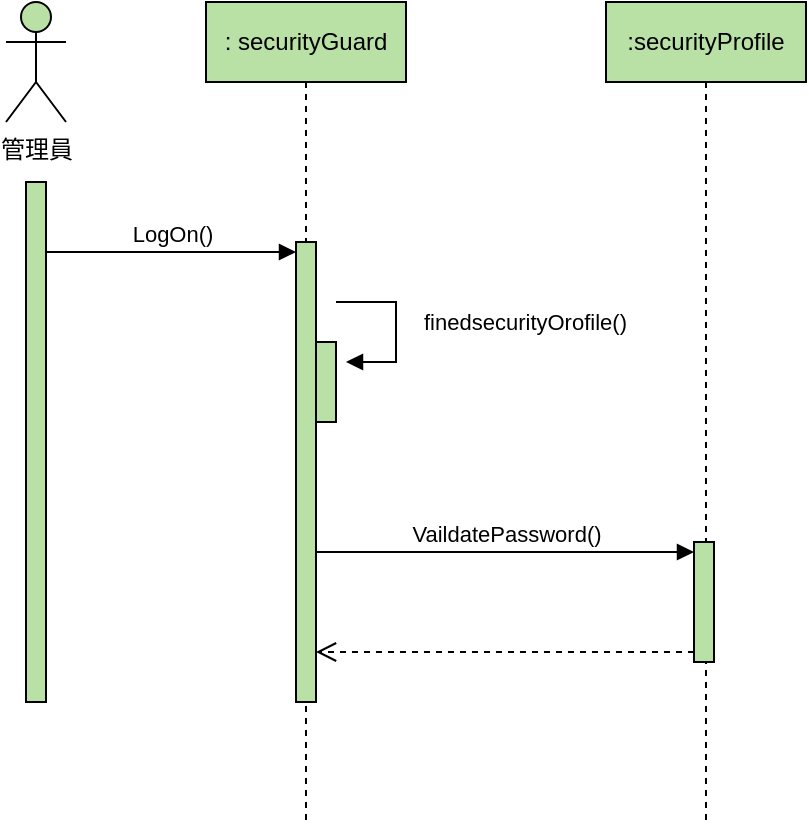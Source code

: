 <mxfile version="22.1.12" type="google">
  <diagram name="第 1 页" id="sSexBJjqgKbFehMI1U0E">
    <mxGraphModel grid="1" page="1" gridSize="10" guides="1" tooltips="1" connect="1" arrows="1" fold="1" pageScale="1" pageWidth="827" pageHeight="1169" math="0" shadow="0">
      <root>
        <mxCell id="0" />
        <mxCell id="1" parent="0" />
        <mxCell id="pqW5ugAj3KK3xt7_-Tf5-1" value="管理員" style="shape=umlActor;verticalLabelPosition=bottom;verticalAlign=top;html=1;outlineConnect=0;fillColor=#B9E0A5;" vertex="1" parent="1">
          <mxGeometry x="60" y="130" width="30" height="60" as="geometry" />
        </mxCell>
        <mxCell id="pqW5ugAj3KK3xt7_-Tf5-10" value="" style="html=1;points=[[0,0,0,0,5],[0,1,0,0,-5],[1,0,0,0,5],[1,1,0,0,-5]];perimeter=orthogonalPerimeter;outlineConnect=0;targetShapes=umlLifeline;portConstraint=eastwest;newEdgeStyle={&quot;curved&quot;:0,&quot;rounded&quot;:0};fillColor=#B9E0A5;" vertex="1" parent="1">
          <mxGeometry x="70" y="220" width="10" height="260" as="geometry" />
        </mxCell>
        <mxCell id="pqW5ugAj3KK3xt7_-Tf5-13" value=":securityProfile" style="shape=umlLifeline;perimeter=lifelinePerimeter;whiteSpace=wrap;html=1;container=1;dropTarget=0;collapsible=0;recursiveResize=0;outlineConnect=0;portConstraint=eastwest;newEdgeStyle={&quot;curved&quot;:0,&quot;rounded&quot;:0};fillColor=#B9E0A5;" vertex="1" parent="1">
          <mxGeometry x="360" y="130" width="100" height="410" as="geometry" />
        </mxCell>
        <mxCell id="pqW5ugAj3KK3xt7_-Tf5-20" value="" style="html=1;points=[[0,0,0,0,5],[0,1,0,0,-5],[1,0,0,0,5],[1,1,0,0,-5]];perimeter=orthogonalPerimeter;outlineConnect=0;targetShapes=umlLifeline;portConstraint=eastwest;newEdgeStyle={&quot;curved&quot;:0,&quot;rounded&quot;:0};fillColor=#B9E0A5;" vertex="1" parent="pqW5ugAj3KK3xt7_-Tf5-13">
          <mxGeometry x="44" y="270" width="10" height="60" as="geometry" />
        </mxCell>
        <mxCell id="pqW5ugAj3KK3xt7_-Tf5-11" value=": securityGuard" style="shape=umlLifeline;perimeter=lifelinePerimeter;whiteSpace=wrap;html=1;container=1;dropTarget=0;collapsible=0;recursiveResize=0;outlineConnect=0;portConstraint=eastwest;newEdgeStyle={&quot;curved&quot;:0,&quot;rounded&quot;:0};fillColor=#B9E0A5;" vertex="1" parent="1">
          <mxGeometry x="160" y="130" width="100" height="410" as="geometry" />
        </mxCell>
        <mxCell id="pqW5ugAj3KK3xt7_-Tf5-14" value="" style="html=1;points=[[0,0,0,0,5],[0,1,0,0,-5],[1,0,0,0,5],[1,1,0,0,-5]];perimeter=orthogonalPerimeter;outlineConnect=0;targetShapes=umlLifeline;portConstraint=eastwest;newEdgeStyle={&quot;curved&quot;:0,&quot;rounded&quot;:0};fillColor=#B9E0A5;" vertex="1" parent="pqW5ugAj3KK3xt7_-Tf5-11">
          <mxGeometry x="45" y="120" width="10" height="230" as="geometry" />
        </mxCell>
        <mxCell id="pqW5ugAj3KK3xt7_-Tf5-15" value="LogOn()" style="html=1;verticalAlign=bottom;startArrow=none;endArrow=block;startSize=8;curved=0;rounded=0;entryX=0;entryY=0;entryDx=0;entryDy=5;startFill=0;" edge="1" parent="pqW5ugAj3KK3xt7_-Tf5-11" target="pqW5ugAj3KK3xt7_-Tf5-14">
          <mxGeometry relative="1" as="geometry">
            <mxPoint x="-80" y="125" as="sourcePoint" />
          </mxGeometry>
        </mxCell>
        <mxCell id="pqW5ugAj3KK3xt7_-Tf5-16" value="" style="html=1;points=[[0,0,0,0,5],[0,1,0,0,-5],[1,0,0,0,5],[1,1,0,0,-5]];perimeter=orthogonalPerimeter;outlineConnect=0;targetShapes=umlLifeline;portConstraint=eastwest;newEdgeStyle={&quot;curved&quot;:0,&quot;rounded&quot;:0};fillColor=#B9E0A5;" vertex="1" parent="pqW5ugAj3KK3xt7_-Tf5-11">
          <mxGeometry x="55" y="170" width="10" height="40" as="geometry" />
        </mxCell>
        <mxCell id="pqW5ugAj3KK3xt7_-Tf5-17" value="finedsecurityOrofile()" style="html=1;align=left;spacingLeft=2;endArrow=block;rounded=0;edgeStyle=orthogonalEdgeStyle;curved=0;rounded=0;" edge="1" parent="pqW5ugAj3KK3xt7_-Tf5-11">
          <mxGeometry x="-0.059" y="10" relative="1" as="geometry">
            <mxPoint x="65" y="150" as="sourcePoint" />
            <Array as="points">
              <mxPoint x="95" y="150" />
              <mxPoint x="95" y="180" />
            </Array>
            <mxPoint x="70" y="180" as="targetPoint" />
            <mxPoint as="offset" />
          </mxGeometry>
        </mxCell>
        <mxCell id="pqW5ugAj3KK3xt7_-Tf5-22" value="" style="html=1;verticalAlign=bottom;endArrow=open;dashed=1;endSize=8;curved=0;rounded=0;exitX=0;exitY=1;exitDx=0;exitDy=-5;" edge="1" parent="1" source="pqW5ugAj3KK3xt7_-Tf5-20" target="pqW5ugAj3KK3xt7_-Tf5-14">
          <mxGeometry relative="1" as="geometry">
            <mxPoint x="220" y="445" as="targetPoint" />
          </mxGeometry>
        </mxCell>
        <mxCell id="pqW5ugAj3KK3xt7_-Tf5-21" value="VaildatePassword()" style="html=1;verticalAlign=bottom;endArrow=block;curved=0;rounded=0;entryX=0;entryY=0;entryDx=0;entryDy=5;" edge="1" parent="1" source="pqW5ugAj3KK3xt7_-Tf5-14" target="pqW5ugAj3KK3xt7_-Tf5-20">
          <mxGeometry relative="1" as="geometry">
            <mxPoint x="334" y="395" as="sourcePoint" />
          </mxGeometry>
        </mxCell>
      </root>
    </mxGraphModel>
  </diagram>
</mxfile>
